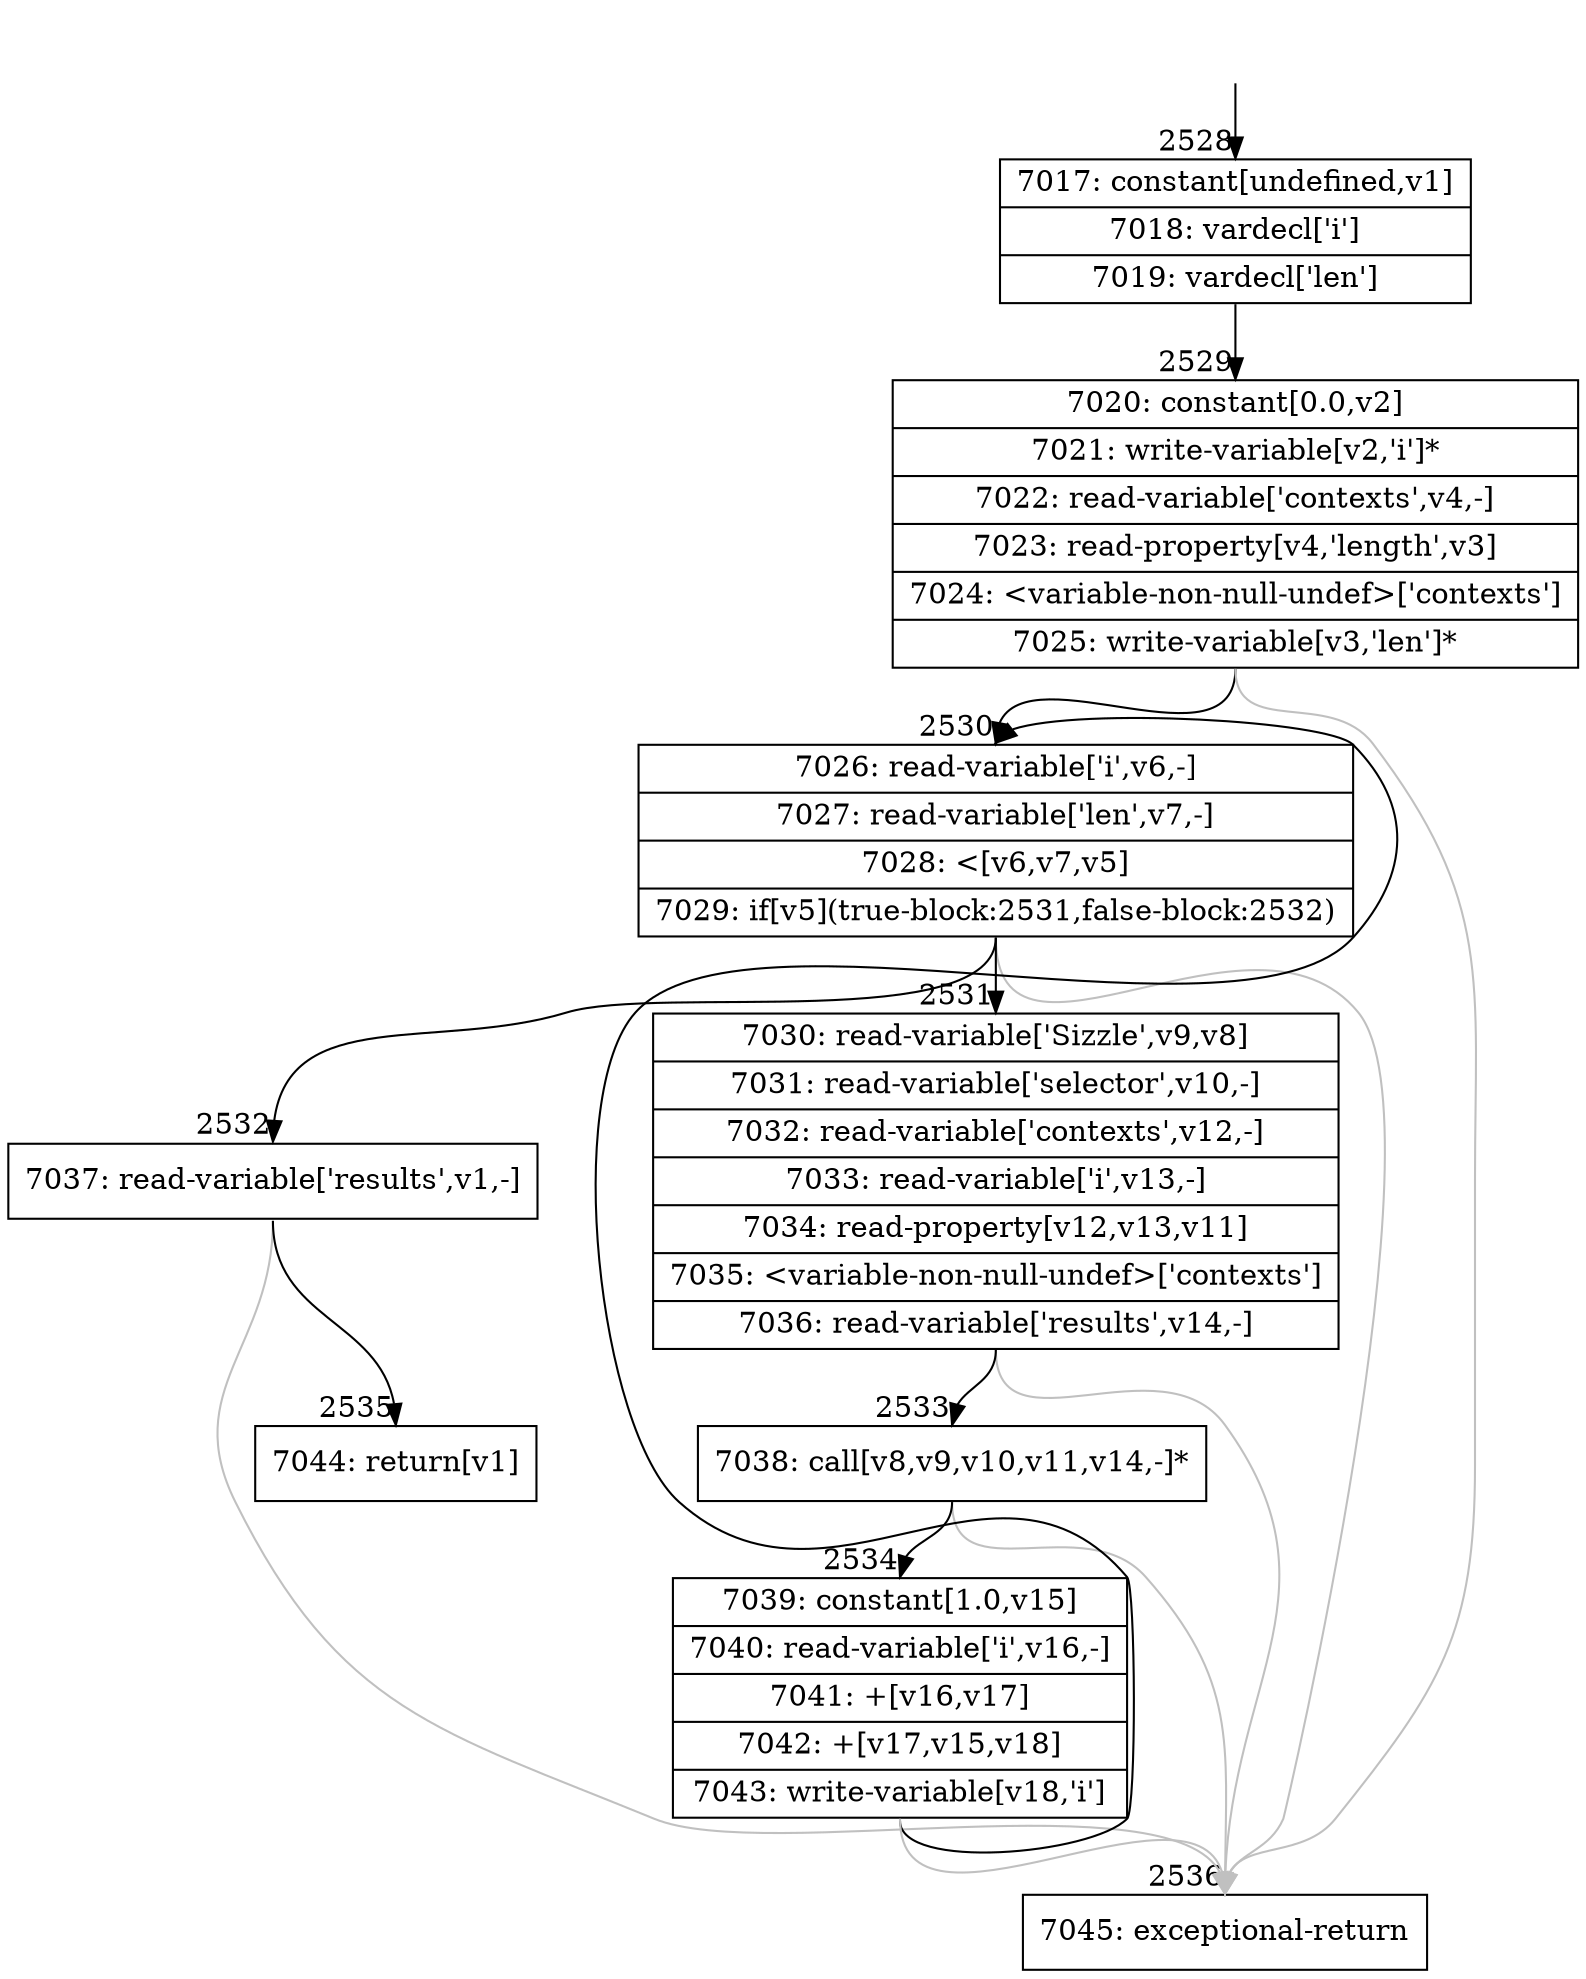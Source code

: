 digraph {
rankdir="TD"
BB_entry167[shape=none,label=""];
BB_entry167 -> BB2528 [tailport=s, headport=n, headlabel="    2528"]
BB2528 [shape=record label="{7017: constant[undefined,v1]|7018: vardecl['i']|7019: vardecl['len']}" ] 
BB2528 -> BB2529 [tailport=s, headport=n, headlabel="      2529"]
BB2529 [shape=record label="{7020: constant[0.0,v2]|7021: write-variable[v2,'i']*|7022: read-variable['contexts',v4,-]|7023: read-property[v4,'length',v3]|7024: \<variable-non-null-undef\>['contexts']|7025: write-variable[v3,'len']*}" ] 
BB2529 -> BB2530 [tailport=s, headport=n, headlabel="      2530"]
BB2529 -> BB2536 [tailport=s, headport=n, color=gray, headlabel="      2536"]
BB2530 [shape=record label="{7026: read-variable['i',v6,-]|7027: read-variable['len',v7,-]|7028: \<[v6,v7,v5]|7029: if[v5](true-block:2531,false-block:2532)}" ] 
BB2530 -> BB2531 [tailport=s, headport=n, headlabel="      2531"]
BB2530 -> BB2532 [tailport=s, headport=n, headlabel="      2532"]
BB2530 -> BB2536 [tailport=s, headport=n, color=gray]
BB2531 [shape=record label="{7030: read-variable['Sizzle',v9,v8]|7031: read-variable['selector',v10,-]|7032: read-variable['contexts',v12,-]|7033: read-variable['i',v13,-]|7034: read-property[v12,v13,v11]|7035: \<variable-non-null-undef\>['contexts']|7036: read-variable['results',v14,-]}" ] 
BB2531 -> BB2533 [tailport=s, headport=n, headlabel="      2533"]
BB2531 -> BB2536 [tailport=s, headport=n, color=gray]
BB2532 [shape=record label="{7037: read-variable['results',v1,-]}" ] 
BB2532 -> BB2535 [tailport=s, headport=n, headlabel="      2535"]
BB2532 -> BB2536 [tailport=s, headport=n, color=gray]
BB2533 [shape=record label="{7038: call[v8,v9,v10,v11,v14,-]*}" ] 
BB2533 -> BB2534 [tailport=s, headport=n, headlabel="      2534"]
BB2533 -> BB2536 [tailport=s, headport=n, color=gray]
BB2534 [shape=record label="{7039: constant[1.0,v15]|7040: read-variable['i',v16,-]|7041: +[v16,v17]|7042: +[v17,v15,v18]|7043: write-variable[v18,'i']}" ] 
BB2534 -> BB2530 [tailport=s, headport=n]
BB2534 -> BB2536 [tailport=s, headport=n, color=gray]
BB2535 [shape=record label="{7044: return[v1]}" ] 
BB2536 [shape=record label="{7045: exceptional-return}" ] 
}
